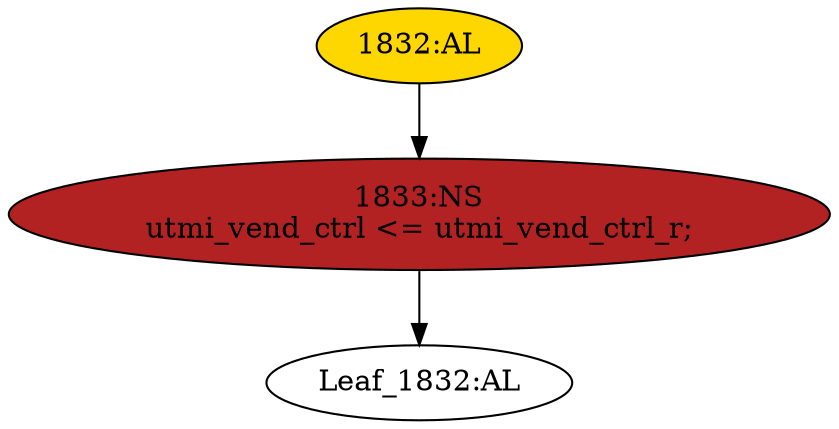 strict digraph "" {
	node [label="\N"];
	"1832:AL"	 [ast="<pyverilog.vparser.ast.Always object at 0x7f0a38ecf5d0>",
		clk_sens=True,
		fillcolor=gold,
		label="1832:AL",
		sens="['clk']",
		statements="[]",
		style=filled,
		typ=Always,
		use_var="['utmi_vend_ctrl_r']"];
	"1833:NS"	 [ast="<pyverilog.vparser.ast.NonblockingSubstitution object at 0x7f0a38ecf510>",
		fillcolor=firebrick,
		label="1833:NS
utmi_vend_ctrl <= utmi_vend_ctrl_r;",
		statements="[<pyverilog.vparser.ast.NonblockingSubstitution object at 0x7f0a38ecf510>]",
		style=filled,
		typ=NonblockingSubstitution];
	"1832:AL" -> "1833:NS"	 [cond="[]",
		lineno=None];
	"Leaf_1832:AL"	 [def_var="['utmi_vend_ctrl']",
		label="Leaf_1832:AL"];
	"1833:NS" -> "Leaf_1832:AL"	 [cond="[]",
		lineno=None];
}
